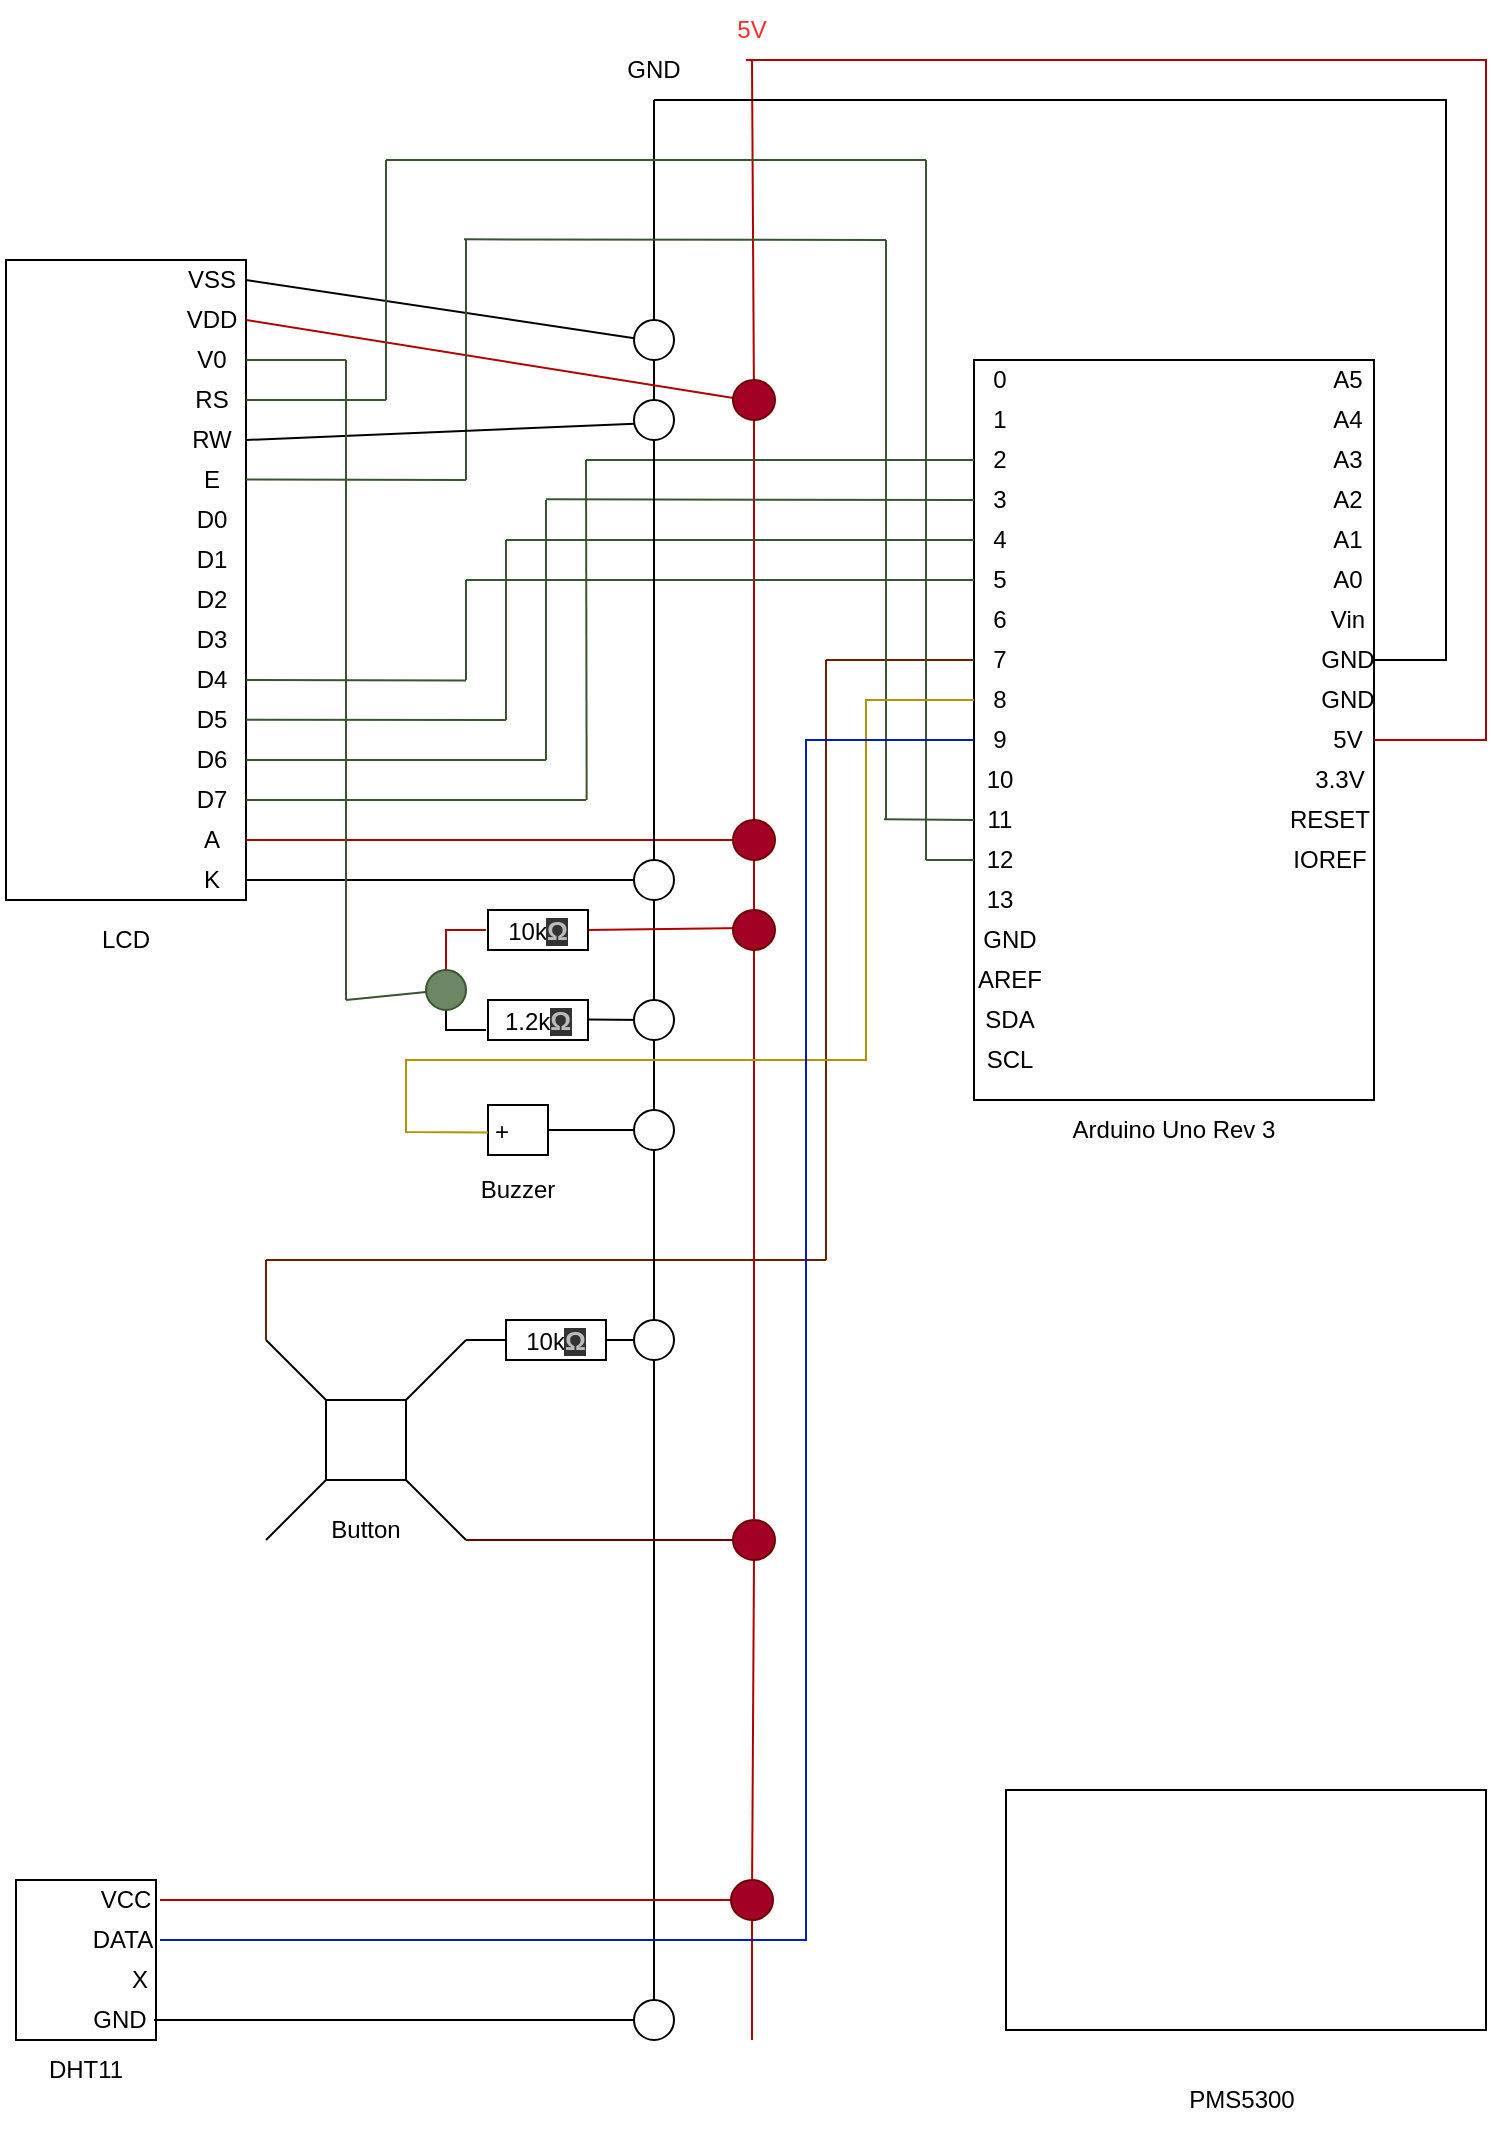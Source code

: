 <mxfile version="24.7.17">
  <diagram name="Page-1" id="9KSis5nzTVZvkQyovgwK">
    <mxGraphModel dx="1588" dy="1022" grid="1" gridSize="10" guides="1" tooltips="1" connect="1" arrows="1" fold="1" page="1" pageScale="1" pageWidth="827" pageHeight="1169" math="0" shadow="0">
      <root>
        <mxCell id="0" />
        <mxCell id="1" parent="0" />
        <mxCell id="-2femNKr4ij-wPNgYkvE-2" value="" style="rounded=0;whiteSpace=wrap;html=1;" parent="1" vertex="1">
          <mxGeometry x="70" y="180" width="120" height="320" as="geometry" />
        </mxCell>
        <mxCell id="-2femNKr4ij-wPNgYkvE-4" value="LCD" style="text;html=1;align=center;verticalAlign=middle;whiteSpace=wrap;rounded=0;" parent="1" vertex="1">
          <mxGeometry x="100" y="505" width="60" height="30" as="geometry" />
        </mxCell>
        <mxCell id="-2femNKr4ij-wPNgYkvE-6" value="5V" style="text;html=1;align=center;verticalAlign=middle;whiteSpace=wrap;rounded=0;fillColor=none;fontColor=#ff2e2e;strokeColor=none;" parent="1" vertex="1">
          <mxGeometry x="416" y="50" width="54" height="30" as="geometry" />
        </mxCell>
        <mxCell id="-2femNKr4ij-wPNgYkvE-7" value="" style="endArrow=none;html=1;rounded=0;entryX=0.5;entryY=1;entryDx=0;entryDy=0;fillColor=#e51400;strokeColor=#B20000;" parent="1" source="-2femNKr4ij-wPNgYkvE-92" target="-2femNKr4ij-wPNgYkvE-6" edge="1">
          <mxGeometry width="50" height="50" relative="1" as="geometry">
            <mxPoint x="450" y="880" as="sourcePoint" />
            <mxPoint x="484" y="220" as="targetPoint" />
          </mxGeometry>
        </mxCell>
        <mxCell id="-2femNKr4ij-wPNgYkvE-9" value="GND" style="text;html=1;align=center;verticalAlign=middle;whiteSpace=wrap;rounded=0;" parent="1" vertex="1">
          <mxGeometry x="361" y="70" width="66" height="30" as="geometry" />
        </mxCell>
        <mxCell id="-2femNKr4ij-wPNgYkvE-11" value="" style="endArrow=none;html=1;rounded=0;entryX=0.5;entryY=1;entryDx=0;entryDy=0;" parent="1" source="-2femNKr4ij-wPNgYkvE-87" target="-2femNKr4ij-wPNgYkvE-9" edge="1">
          <mxGeometry width="50" height="50" relative="1" as="geometry">
            <mxPoint x="400" y="880" as="sourcePoint" />
            <mxPoint x="364" y="400" as="targetPoint" />
          </mxGeometry>
        </mxCell>
        <mxCell id="-2femNKr4ij-wPNgYkvE-13" value="" style="rounded=0;whiteSpace=wrap;html=1;" parent="1" vertex="1">
          <mxGeometry x="554" y="230" width="200" height="370" as="geometry" />
        </mxCell>
        <mxCell id="-2femNKr4ij-wPNgYkvE-15" value="Arduino Uno Rev 3" style="text;html=1;align=center;verticalAlign=middle;whiteSpace=wrap;rounded=0;" parent="1" vertex="1">
          <mxGeometry x="594" y="600" width="120" height="30" as="geometry" />
        </mxCell>
        <mxCell id="-2femNKr4ij-wPNgYkvE-18" value="" style="rounded=0;whiteSpace=wrap;html=1;" parent="1" vertex="1">
          <mxGeometry x="230" y="750" width="40" height="40" as="geometry" />
        </mxCell>
        <mxCell id="-2femNKr4ij-wPNgYkvE-19" value="" style="rounded=0;whiteSpace=wrap;html=1;" parent="1" vertex="1">
          <mxGeometry x="75" y="990" width="70" height="80" as="geometry" />
        </mxCell>
        <mxCell id="-2femNKr4ij-wPNgYkvE-20" value="" style="rounded=0;whiteSpace=wrap;html=1;" parent="1" vertex="1">
          <mxGeometry x="311" y="602.5" width="30" height="25" as="geometry" />
        </mxCell>
        <mxCell id="-2femNKr4ij-wPNgYkvE-21" value="" style="rounded=0;whiteSpace=wrap;html=1;" parent="1" vertex="1">
          <mxGeometry x="570" y="945" width="240" height="120" as="geometry" />
        </mxCell>
        <mxCell id="-2femNKr4ij-wPNgYkvE-22" value="DHT11" style="text;html=1;align=center;verticalAlign=middle;whiteSpace=wrap;rounded=0;" parent="1" vertex="1">
          <mxGeometry x="67" y="1070" width="86" height="30" as="geometry" />
        </mxCell>
        <mxCell id="-2femNKr4ij-wPNgYkvE-23" value="Button" style="text;html=1;align=center;verticalAlign=middle;whiteSpace=wrap;rounded=0;" parent="1" vertex="1">
          <mxGeometry x="220" y="800" width="60" height="30" as="geometry" />
        </mxCell>
        <mxCell id="-2femNKr4ij-wPNgYkvE-24" value="Buzzer" style="text;html=1;align=center;verticalAlign=middle;whiteSpace=wrap;rounded=0;" parent="1" vertex="1">
          <mxGeometry x="296" y="630" width="60" height="30" as="geometry" />
        </mxCell>
        <mxCell id="-2femNKr4ij-wPNgYkvE-25" value="PMS5300" style="text;html=1;align=center;verticalAlign=middle;whiteSpace=wrap;rounded=0;" parent="1" vertex="1">
          <mxGeometry x="638" y="1085" width="100" height="30" as="geometry" />
        </mxCell>
        <mxCell id="-2femNKr4ij-wPNgYkvE-26" value="" style="endArrow=none;html=1;rounded=0;" parent="1" edge="1">
          <mxGeometry width="50" height="50" relative="1" as="geometry">
            <mxPoint x="270" y="750" as="sourcePoint" />
            <mxPoint x="300" y="720" as="targetPoint" />
          </mxGeometry>
        </mxCell>
        <mxCell id="-2femNKr4ij-wPNgYkvE-28" value="" style="endArrow=none;html=1;rounded=0;" parent="1" edge="1">
          <mxGeometry width="50" height="50" relative="1" as="geometry">
            <mxPoint x="200" y="820" as="sourcePoint" />
            <mxPoint x="230" y="790" as="targetPoint" />
          </mxGeometry>
        </mxCell>
        <mxCell id="-2femNKr4ij-wPNgYkvE-29" value="" style="endArrow=none;html=1;rounded=0;" parent="1" edge="1">
          <mxGeometry width="50" height="50" relative="1" as="geometry">
            <mxPoint x="270" y="790" as="sourcePoint" />
            <mxPoint x="300" y="820" as="targetPoint" />
          </mxGeometry>
        </mxCell>
        <mxCell id="-2femNKr4ij-wPNgYkvE-31" value="" style="endArrow=none;html=1;rounded=0;" parent="1" edge="1">
          <mxGeometry width="50" height="50" relative="1" as="geometry">
            <mxPoint x="200" y="720" as="sourcePoint" />
            <mxPoint x="230" y="750" as="targetPoint" />
          </mxGeometry>
        </mxCell>
        <mxCell id="-2femNKr4ij-wPNgYkvE-32" value="" style="endArrow=none;html=1;rounded=0;fillColor=#a20025;strokeColor=#6F0000;" parent="1" source="-2femNKr4ij-wPNgYkvE-33" edge="1">
          <mxGeometry width="50" height="50" relative="1" as="geometry">
            <mxPoint x="300" y="820" as="sourcePoint" />
            <mxPoint x="450" y="820" as="targetPoint" />
          </mxGeometry>
        </mxCell>
        <mxCell id="-2femNKr4ij-wPNgYkvE-36" value="" style="endArrow=none;html=1;rounded=0;entryX=0.5;entryY=1;entryDx=0;entryDy=0;fillColor=#e51400;strokeColor=#B20000;" parent="1" target="-2femNKr4ij-wPNgYkvE-33" edge="1" source="XQtKWVKU4zu3nfCW8F6k-6">
          <mxGeometry width="50" height="50" relative="1" as="geometry">
            <mxPoint x="444" y="1100" as="sourcePoint" />
            <mxPoint x="444" y="200" as="targetPoint" />
          </mxGeometry>
        </mxCell>
        <mxCell id="-2femNKr4ij-wPNgYkvE-37" value="" style="endArrow=none;html=1;rounded=0;" parent="1" source="-2femNKr4ij-wPNgYkvE-38" edge="1">
          <mxGeometry width="50" height="50" relative="1" as="geometry">
            <mxPoint x="300" y="720" as="sourcePoint" />
            <mxPoint x="330" y="720" as="targetPoint" />
          </mxGeometry>
        </mxCell>
        <mxCell id="-2femNKr4ij-wPNgYkvE-39" value="" style="endArrow=none;html=1;rounded=0;" parent="1" target="-2femNKr4ij-wPNgYkvE-38" edge="1">
          <mxGeometry width="50" height="50" relative="1" as="geometry">
            <mxPoint x="300" y="720" as="sourcePoint" />
            <mxPoint x="330" y="720" as="targetPoint" />
          </mxGeometry>
        </mxCell>
        <mxCell id="-2femNKr4ij-wPNgYkvE-38" value="10k&lt;b style=&quot;color: rgb(190, 187, 183); font-family: sans-serif; text-align: start; background-color: rgb(50, 51, 52);&quot;&gt;&lt;font style=&quot;font-size: 13px;&quot;&gt;Ω&lt;/font&gt;&lt;/b&gt;" style="rounded=0;whiteSpace=wrap;html=1;" parent="1" vertex="1">
          <mxGeometry x="320" y="710" width="50" height="20" as="geometry" />
        </mxCell>
        <mxCell id="-2femNKr4ij-wPNgYkvE-40" value="" style="endArrow=none;html=1;rounded=0;" parent="1" edge="1">
          <mxGeometry width="50" height="50" relative="1" as="geometry">
            <mxPoint x="390" y="720" as="sourcePoint" />
            <mxPoint x="370" y="720" as="targetPoint" />
          </mxGeometry>
        </mxCell>
        <mxCell id="-2femNKr4ij-wPNgYkvE-42" value="" style="endArrow=none;html=1;rounded=0;entryX=0.5;entryY=1;entryDx=0;entryDy=0;" parent="1" target="-2femNKr4ij-wPNgYkvE-41" edge="1" source="XQtKWVKU4zu3nfCW8F6k-9">
          <mxGeometry width="50" height="50" relative="1" as="geometry">
            <mxPoint x="394" y="1100" as="sourcePoint" />
            <mxPoint x="394" y="200" as="targetPoint" />
          </mxGeometry>
        </mxCell>
        <mxCell id="-2femNKr4ij-wPNgYkvE-41" value="" style="ellipse;whiteSpace=wrap;html=1;aspect=fixed;" parent="1" vertex="1">
          <mxGeometry x="384" y="710" width="20" height="20" as="geometry" />
        </mxCell>
        <mxCell id="-2femNKr4ij-wPNgYkvE-43" value="" style="endArrow=none;html=1;rounded=0;fillColor=#a20025;strokeColor=#6F0000;" parent="1" target="-2femNKr4ij-wPNgYkvE-33" edge="1">
          <mxGeometry width="50" height="50" relative="1" as="geometry">
            <mxPoint x="300" y="820" as="sourcePoint" />
            <mxPoint x="450" y="820" as="targetPoint" />
          </mxGeometry>
        </mxCell>
        <mxCell id="-2femNKr4ij-wPNgYkvE-33" value="" style="ellipse;whiteSpace=wrap;html=1;fillColor=#a20025;fontColor=#ffffff;strokeColor=#6F0000;" parent="1" vertex="1">
          <mxGeometry x="433.5" y="810" width="21" height="20" as="geometry" />
        </mxCell>
        <mxCell id="-2femNKr4ij-wPNgYkvE-45" value="" style="endArrow=none;html=1;rounded=0;fillColor=#a0522d;strokeColor=#6D1F00;" parent="1" edge="1">
          <mxGeometry width="50" height="50" relative="1" as="geometry">
            <mxPoint x="200" y="720" as="sourcePoint" />
            <mxPoint x="200" y="680" as="targetPoint" />
          </mxGeometry>
        </mxCell>
        <mxCell id="-2femNKr4ij-wPNgYkvE-46" value="" style="endArrow=none;html=1;rounded=0;fillColor=#a0522d;strokeColor=#6D1F00;" parent="1" edge="1">
          <mxGeometry width="50" height="50" relative="1" as="geometry">
            <mxPoint x="480" y="680" as="sourcePoint" />
            <mxPoint x="200" y="680" as="targetPoint" />
          </mxGeometry>
        </mxCell>
        <mxCell id="-2femNKr4ij-wPNgYkvE-47" value="" style="endArrow=none;html=1;rounded=0;fillColor=#a0522d;strokeColor=#6D1F00;" parent="1" edge="1">
          <mxGeometry width="50" height="50" relative="1" as="geometry">
            <mxPoint x="480" y="380" as="sourcePoint" />
            <mxPoint x="480" y="680" as="targetPoint" />
          </mxGeometry>
        </mxCell>
        <mxCell id="-2femNKr4ij-wPNgYkvE-48" value="0" style="text;html=1;align=center;verticalAlign=middle;whiteSpace=wrap;rounded=0;" parent="1" vertex="1">
          <mxGeometry x="554" y="230" width="26" height="20" as="geometry" />
        </mxCell>
        <mxCell id="-2femNKr4ij-wPNgYkvE-49" value="1" style="text;html=1;align=center;verticalAlign=middle;whiteSpace=wrap;rounded=0;" parent="1" vertex="1">
          <mxGeometry x="554" y="250" width="26" height="20" as="geometry" />
        </mxCell>
        <mxCell id="-2femNKr4ij-wPNgYkvE-50" value="2" style="text;html=1;align=center;verticalAlign=middle;whiteSpace=wrap;rounded=0;" parent="1" vertex="1">
          <mxGeometry x="554" y="270" width="26" height="20" as="geometry" />
        </mxCell>
        <mxCell id="-2femNKr4ij-wPNgYkvE-51" value="3" style="text;html=1;align=center;verticalAlign=middle;whiteSpace=wrap;rounded=0;" parent="1" vertex="1">
          <mxGeometry x="554" y="290" width="26" height="20" as="geometry" />
        </mxCell>
        <mxCell id="-2femNKr4ij-wPNgYkvE-52" value="4" style="text;html=1;align=center;verticalAlign=middle;whiteSpace=wrap;rounded=0;" parent="1" vertex="1">
          <mxGeometry x="554" y="310" width="26" height="20" as="geometry" />
        </mxCell>
        <mxCell id="-2femNKr4ij-wPNgYkvE-53" value="5" style="text;html=1;align=center;verticalAlign=middle;whiteSpace=wrap;rounded=0;" parent="1" vertex="1">
          <mxGeometry x="554" y="330" width="26" height="20" as="geometry" />
        </mxCell>
        <mxCell id="-2femNKr4ij-wPNgYkvE-54" value="6" style="text;html=1;align=center;verticalAlign=middle;whiteSpace=wrap;rounded=0;" parent="1" vertex="1">
          <mxGeometry x="554" y="350" width="26" height="20" as="geometry" />
        </mxCell>
        <mxCell id="-2femNKr4ij-wPNgYkvE-55" value="7" style="text;html=1;align=center;verticalAlign=middle;whiteSpace=wrap;rounded=0;" parent="1" vertex="1">
          <mxGeometry x="554" y="370" width="26" height="20" as="geometry" />
        </mxCell>
        <mxCell id="-2femNKr4ij-wPNgYkvE-56" value="8" style="text;html=1;align=center;verticalAlign=middle;whiteSpace=wrap;rounded=0;" parent="1" vertex="1">
          <mxGeometry x="554" y="390" width="26" height="20" as="geometry" />
        </mxCell>
        <mxCell id="-2femNKr4ij-wPNgYkvE-57" value="9" style="text;html=1;align=center;verticalAlign=middle;whiteSpace=wrap;rounded=0;" parent="1" vertex="1">
          <mxGeometry x="554" y="410" width="26" height="20" as="geometry" />
        </mxCell>
        <mxCell id="-2femNKr4ij-wPNgYkvE-58" value="10" style="text;html=1;align=center;verticalAlign=middle;whiteSpace=wrap;rounded=0;" parent="1" vertex="1">
          <mxGeometry x="554" y="430" width="26" height="20" as="geometry" />
        </mxCell>
        <mxCell id="-2femNKr4ij-wPNgYkvE-59" value="11" style="text;html=1;align=center;verticalAlign=middle;whiteSpace=wrap;rounded=0;" parent="1" vertex="1">
          <mxGeometry x="554" y="450" width="26" height="20" as="geometry" />
        </mxCell>
        <mxCell id="-2femNKr4ij-wPNgYkvE-60" value="12" style="text;html=1;align=center;verticalAlign=middle;whiteSpace=wrap;rounded=0;" parent="1" vertex="1">
          <mxGeometry x="554" y="470" width="26" height="20" as="geometry" />
        </mxCell>
        <mxCell id="-2femNKr4ij-wPNgYkvE-61" value="13" style="text;html=1;align=center;verticalAlign=middle;whiteSpace=wrap;rounded=0;" parent="1" vertex="1">
          <mxGeometry x="554" y="490" width="26" height="20" as="geometry" />
        </mxCell>
        <mxCell id="-2femNKr4ij-wPNgYkvE-62" value="GND" style="text;html=1;align=center;verticalAlign=middle;whiteSpace=wrap;rounded=0;" parent="1" vertex="1">
          <mxGeometry x="554" y="510" width="36" height="20" as="geometry" />
        </mxCell>
        <mxCell id="-2femNKr4ij-wPNgYkvE-63" value="AREF" style="text;html=1;align=center;verticalAlign=middle;whiteSpace=wrap;rounded=0;" parent="1" vertex="1">
          <mxGeometry x="554" y="530" width="36" height="20" as="geometry" />
        </mxCell>
        <mxCell id="-2femNKr4ij-wPNgYkvE-66" style="edgeStyle=orthogonalEdgeStyle;rounded=0;orthogonalLoop=1;jettySize=auto;html=1;exitX=0.5;exitY=1;exitDx=0;exitDy=0;" parent="1" source="-2femNKr4ij-wPNgYkvE-13" target="-2femNKr4ij-wPNgYkvE-13" edge="1">
          <mxGeometry relative="1" as="geometry" />
        </mxCell>
        <mxCell id="-2femNKr4ij-wPNgYkvE-67" value="" style="endArrow=none;html=1;rounded=0;fillColor=#a0522d;strokeColor=#6D1F00;entryX=0;entryY=0.5;entryDx=0;entryDy=0;" parent="1" target="-2femNKr4ij-wPNgYkvE-55" edge="1">
          <mxGeometry width="50" height="50" relative="1" as="geometry">
            <mxPoint x="480" y="380" as="sourcePoint" />
            <mxPoint x="520" y="480" as="targetPoint" />
          </mxGeometry>
        </mxCell>
        <mxCell id="-2femNKr4ij-wPNgYkvE-69" value="VSS" style="text;html=1;align=center;verticalAlign=middle;whiteSpace=wrap;rounded=0;" parent="1" vertex="1">
          <mxGeometry x="156" y="180" width="34" height="20" as="geometry" />
        </mxCell>
        <mxCell id="-2femNKr4ij-wPNgYkvE-70" value="VDD" style="text;html=1;align=center;verticalAlign=middle;whiteSpace=wrap;rounded=0;" parent="1" vertex="1">
          <mxGeometry x="156" y="200" width="34" height="20" as="geometry" />
        </mxCell>
        <mxCell id="-2femNKr4ij-wPNgYkvE-71" value="V0" style="text;html=1;align=center;verticalAlign=middle;whiteSpace=wrap;rounded=0;" parent="1" vertex="1">
          <mxGeometry x="156" y="220" width="34" height="20" as="geometry" />
        </mxCell>
        <mxCell id="-2femNKr4ij-wPNgYkvE-72" value="RS" style="text;html=1;align=center;verticalAlign=middle;whiteSpace=wrap;rounded=0;" parent="1" vertex="1">
          <mxGeometry x="156" y="240" width="34" height="20" as="geometry" />
        </mxCell>
        <mxCell id="-2femNKr4ij-wPNgYkvE-73" value="RW" style="text;html=1;align=center;verticalAlign=middle;whiteSpace=wrap;rounded=0;" parent="1" vertex="1">
          <mxGeometry x="156" y="260" width="34" height="20" as="geometry" />
        </mxCell>
        <mxCell id="-2femNKr4ij-wPNgYkvE-74" value="E" style="text;html=1;align=center;verticalAlign=middle;whiteSpace=wrap;rounded=0;" parent="1" vertex="1">
          <mxGeometry x="156" y="280" width="34" height="20" as="geometry" />
        </mxCell>
        <mxCell id="-2femNKr4ij-wPNgYkvE-75" value="D0" style="text;html=1;align=center;verticalAlign=middle;whiteSpace=wrap;rounded=0;" parent="1" vertex="1">
          <mxGeometry x="156" y="300" width="34" height="20" as="geometry" />
        </mxCell>
        <mxCell id="-2femNKr4ij-wPNgYkvE-76" value="D1" style="text;html=1;align=center;verticalAlign=middle;whiteSpace=wrap;rounded=0;" parent="1" vertex="1">
          <mxGeometry x="156" y="320" width="34" height="20" as="geometry" />
        </mxCell>
        <mxCell id="-2femNKr4ij-wPNgYkvE-77" value="D2" style="text;html=1;align=center;verticalAlign=middle;whiteSpace=wrap;rounded=0;" parent="1" vertex="1">
          <mxGeometry x="156" y="340" width="34" height="20" as="geometry" />
        </mxCell>
        <mxCell id="-2femNKr4ij-wPNgYkvE-78" value="D3" style="text;html=1;align=center;verticalAlign=middle;whiteSpace=wrap;rounded=0;" parent="1" vertex="1">
          <mxGeometry x="156" y="360" width="34" height="20" as="geometry" />
        </mxCell>
        <mxCell id="-2femNKr4ij-wPNgYkvE-79" value="D4" style="text;html=1;align=center;verticalAlign=middle;whiteSpace=wrap;rounded=0;" parent="1" vertex="1">
          <mxGeometry x="156" y="380" width="34" height="20" as="geometry" />
        </mxCell>
        <mxCell id="-2femNKr4ij-wPNgYkvE-80" value="D5" style="text;html=1;align=center;verticalAlign=middle;whiteSpace=wrap;rounded=0;" parent="1" vertex="1">
          <mxGeometry x="156" y="400" width="34" height="20" as="geometry" />
        </mxCell>
        <mxCell id="-2femNKr4ij-wPNgYkvE-81" value="D6" style="text;html=1;align=center;verticalAlign=middle;whiteSpace=wrap;rounded=0;" parent="1" vertex="1">
          <mxGeometry x="156" y="420" width="34" height="20" as="geometry" />
        </mxCell>
        <mxCell id="-2femNKr4ij-wPNgYkvE-82" value="D7" style="text;html=1;align=center;verticalAlign=middle;whiteSpace=wrap;rounded=0;" parent="1" vertex="1">
          <mxGeometry x="156" y="440" width="34" height="20" as="geometry" />
        </mxCell>
        <mxCell id="-2femNKr4ij-wPNgYkvE-83" value="A" style="text;html=1;align=center;verticalAlign=middle;whiteSpace=wrap;rounded=0;" parent="1" vertex="1">
          <mxGeometry x="156" y="460" width="34" height="20" as="geometry" />
        </mxCell>
        <mxCell id="-2femNKr4ij-wPNgYkvE-85" value="K" style="text;html=1;align=center;verticalAlign=middle;whiteSpace=wrap;rounded=0;" parent="1" vertex="1">
          <mxGeometry x="156" y="480" width="34" height="20" as="geometry" />
        </mxCell>
        <mxCell id="-2femNKr4ij-wPNgYkvE-86" value="" style="endArrow=none;html=1;rounded=0;exitX=1;exitY=0.5;exitDx=0;exitDy=0;" parent="1" source="-2femNKr4ij-wPNgYkvE-69" edge="1">
          <mxGeometry width="50" height="50" relative="1" as="geometry">
            <mxPoint x="280" y="290" as="sourcePoint" />
            <mxPoint x="390" y="220" as="targetPoint" />
          </mxGeometry>
        </mxCell>
        <mxCell id="-2femNKr4ij-wPNgYkvE-90" value="" style="endArrow=none;html=1;rounded=0;entryX=0.5;entryY=1;entryDx=0;entryDy=0;" parent="1" source="-2femNKr4ij-wPNgYkvE-127" target="-2femNKr4ij-wPNgYkvE-87" edge="1">
          <mxGeometry width="50" height="50" relative="1" as="geometry">
            <mxPoint x="394" y="710" as="sourcePoint" />
            <mxPoint x="394" y="200" as="targetPoint" />
          </mxGeometry>
        </mxCell>
        <mxCell id="-2femNKr4ij-wPNgYkvE-87" value="" style="ellipse;whiteSpace=wrap;html=1;aspect=fixed;" parent="1" vertex="1">
          <mxGeometry x="384" y="210" width="20" height="20" as="geometry" />
        </mxCell>
        <mxCell id="-2femNKr4ij-wPNgYkvE-91" value="" style="endArrow=none;html=1;rounded=0;fillColor=#e51400;strokeColor=#B20000;exitX=1;exitY=0.5;exitDx=0;exitDy=0;" parent="1" source="-2femNKr4ij-wPNgYkvE-70" edge="1">
          <mxGeometry width="50" height="50" relative="1" as="geometry">
            <mxPoint x="190" y="370" as="sourcePoint" />
            <mxPoint x="440" y="250" as="targetPoint" />
          </mxGeometry>
        </mxCell>
        <mxCell id="-2femNKr4ij-wPNgYkvE-93" value="" style="endArrow=none;html=1;rounded=0;entryX=0.5;entryY=1;entryDx=0;entryDy=0;fillColor=#e51400;strokeColor=#B20000;" parent="1" source="-2femNKr4ij-wPNgYkvE-141" target="-2femNKr4ij-wPNgYkvE-92" edge="1">
          <mxGeometry width="50" height="50" relative="1" as="geometry">
            <mxPoint x="444" y="810" as="sourcePoint" />
            <mxPoint x="444" y="200" as="targetPoint" />
          </mxGeometry>
        </mxCell>
        <mxCell id="-2femNKr4ij-wPNgYkvE-92" value="" style="ellipse;whiteSpace=wrap;html=1;fillColor=#a20025;fontColor=#ffffff;strokeColor=#6F0000;" parent="1" vertex="1">
          <mxGeometry x="433.5" y="240" width="21" height="20" as="geometry" />
        </mxCell>
        <mxCell id="-2femNKr4ij-wPNgYkvE-94" value="" style="endArrow=none;html=1;rounded=0;fillColor=#6d8764;strokeColor=#3A5431;exitX=1;exitY=0.5;exitDx=0;exitDy=0;" parent="1" source="-2femNKr4ij-wPNgYkvE-72" edge="1">
          <mxGeometry width="50" height="50" relative="1" as="geometry">
            <mxPoint x="225" y="295" as="sourcePoint" />
            <mxPoint x="260" y="250" as="targetPoint" />
          </mxGeometry>
        </mxCell>
        <mxCell id="-2femNKr4ij-wPNgYkvE-96" value="" style="endArrow=none;html=1;rounded=0;fillColor=#6d8764;strokeColor=#3A5431;exitX=1;exitY=0.5;exitDx=0;exitDy=0;" parent="1" edge="1">
          <mxGeometry width="50" height="50" relative="1" as="geometry">
            <mxPoint x="190" y="289.77" as="sourcePoint" />
            <mxPoint x="300" y="290" as="targetPoint" />
          </mxGeometry>
        </mxCell>
        <mxCell id="-2femNKr4ij-wPNgYkvE-97" value="" style="endArrow=none;html=1;rounded=0;" parent="1" edge="1">
          <mxGeometry width="50" height="50" relative="1" as="geometry">
            <mxPoint x="190" y="490" as="sourcePoint" />
            <mxPoint x="390" y="490" as="targetPoint" />
          </mxGeometry>
        </mxCell>
        <mxCell id="-2femNKr4ij-wPNgYkvE-102" value="" style="endArrow=none;html=1;rounded=0;fillColor=#e51400;strokeColor=#B20000;exitX=1;exitY=0.5;exitDx=0;exitDy=0;" parent="1" edge="1">
          <mxGeometry width="50" height="50" relative="1" as="geometry">
            <mxPoint x="190" y="470" as="sourcePoint" />
            <mxPoint x="440" y="470" as="targetPoint" />
          </mxGeometry>
        </mxCell>
        <mxCell id="-2femNKr4ij-wPNgYkvE-103" value="" style="ellipse;whiteSpace=wrap;html=1;fillColor=#a20025;fontColor=#ffffff;strokeColor=#6F0000;" parent="1" vertex="1">
          <mxGeometry x="433.5" y="460" width="21" height="20" as="geometry" />
        </mxCell>
        <mxCell id="-2femNKr4ij-wPNgYkvE-104" value="" style="endArrow=none;html=1;rounded=0;fillColor=#6d8764;strokeColor=#3A5431;exitX=1;exitY=0.5;exitDx=0;exitDy=0;" parent="1" edge="1">
          <mxGeometry width="50" height="50" relative="1" as="geometry">
            <mxPoint x="190" y="390" as="sourcePoint" />
            <mxPoint x="300" y="390.23" as="targetPoint" />
          </mxGeometry>
        </mxCell>
        <mxCell id="-2femNKr4ij-wPNgYkvE-105" value="" style="endArrow=none;html=1;rounded=0;fillColor=#6d8764;strokeColor=#3A5431;exitX=1;exitY=0.5;exitDx=0;exitDy=0;" parent="1" edge="1">
          <mxGeometry width="50" height="50" relative="1" as="geometry">
            <mxPoint x="190" y="409.84" as="sourcePoint" />
            <mxPoint x="320" y="410" as="targetPoint" />
          </mxGeometry>
        </mxCell>
        <mxCell id="-2femNKr4ij-wPNgYkvE-106" value="" style="endArrow=none;html=1;rounded=0;fillColor=#6d8764;strokeColor=#3A5431;exitX=1;exitY=0.5;exitDx=0;exitDy=0;" parent="1" edge="1">
          <mxGeometry width="50" height="50" relative="1" as="geometry">
            <mxPoint x="190" y="430" as="sourcePoint" />
            <mxPoint x="340" y="430" as="targetPoint" />
          </mxGeometry>
        </mxCell>
        <mxCell id="-2femNKr4ij-wPNgYkvE-107" value="" style="endArrow=none;html=1;rounded=0;fillColor=#6d8764;strokeColor=#3A5431;exitX=1;exitY=0.5;exitDx=0;exitDy=0;" parent="1" edge="1">
          <mxGeometry width="50" height="50" relative="1" as="geometry">
            <mxPoint x="190" y="450" as="sourcePoint" />
            <mxPoint x="360" y="450" as="targetPoint" />
          </mxGeometry>
        </mxCell>
        <mxCell id="-2femNKr4ij-wPNgYkvE-108" value="" style="endArrow=none;html=1;rounded=0;fillColor=#6d8764;strokeColor=#3A5431;" parent="1" edge="1">
          <mxGeometry width="50" height="50" relative="1" as="geometry">
            <mxPoint x="300" y="390" as="sourcePoint" />
            <mxPoint x="300" y="340" as="targetPoint" />
          </mxGeometry>
        </mxCell>
        <mxCell id="-2femNKr4ij-wPNgYkvE-109" value="" style="endArrow=none;html=1;rounded=0;fillColor=#6d8764;strokeColor=#3A5431;exitX=0;exitY=0.5;exitDx=0;exitDy=0;" parent="1" source="-2femNKr4ij-wPNgYkvE-53" edge="1">
          <mxGeometry width="50" height="50" relative="1" as="geometry">
            <mxPoint x="310" y="400" as="sourcePoint" />
            <mxPoint x="300" y="340" as="targetPoint" />
          </mxGeometry>
        </mxCell>
        <mxCell id="-2femNKr4ij-wPNgYkvE-110" value="" style="endArrow=none;html=1;rounded=0;fillColor=#6d8764;strokeColor=#3A5431;" parent="1" edge="1">
          <mxGeometry width="50" height="50" relative="1" as="geometry">
            <mxPoint x="320" y="410" as="sourcePoint" />
            <mxPoint x="320" y="320" as="targetPoint" />
          </mxGeometry>
        </mxCell>
        <mxCell id="-2femNKr4ij-wPNgYkvE-111" value="" style="endArrow=none;html=1;rounded=0;fillColor=#6d8764;strokeColor=#3A5431;exitX=0;exitY=0.5;exitDx=0;exitDy=0;" parent="1" source="-2femNKr4ij-wPNgYkvE-52" edge="1">
          <mxGeometry width="50" height="50" relative="1" as="geometry">
            <mxPoint x="564" y="350" as="sourcePoint" />
            <mxPoint x="320" y="320" as="targetPoint" />
          </mxGeometry>
        </mxCell>
        <mxCell id="-2femNKr4ij-wPNgYkvE-112" value="" style="endArrow=none;html=1;rounded=0;fillColor=#6d8764;strokeColor=#3A5431;" parent="1" edge="1">
          <mxGeometry width="50" height="50" relative="1" as="geometry">
            <mxPoint x="340" y="430" as="sourcePoint" />
            <mxPoint x="340" y="300" as="targetPoint" />
          </mxGeometry>
        </mxCell>
        <mxCell id="-2femNKr4ij-wPNgYkvE-113" value="" style="endArrow=none;html=1;rounded=0;fillColor=#6d8764;strokeColor=#3A5431;exitX=0;exitY=0.5;exitDx=0;exitDy=0;" parent="1" source="-2femNKr4ij-wPNgYkvE-51" edge="1">
          <mxGeometry width="50" height="50" relative="1" as="geometry">
            <mxPoint x="550" y="300" as="sourcePoint" />
            <mxPoint x="340" y="299.67" as="targetPoint" />
          </mxGeometry>
        </mxCell>
        <mxCell id="-2femNKr4ij-wPNgYkvE-114" value="" style="endArrow=none;html=1;rounded=0;fillColor=#6d8764;strokeColor=#3A5431;" parent="1" edge="1">
          <mxGeometry width="50" height="50" relative="1" as="geometry">
            <mxPoint x="360.33" y="450" as="sourcePoint" />
            <mxPoint x="360" y="280" as="targetPoint" />
          </mxGeometry>
        </mxCell>
        <mxCell id="-2femNKr4ij-wPNgYkvE-115" value="" style="endArrow=none;html=1;rounded=0;fillColor=#6d8764;strokeColor=#3A5431;exitX=0;exitY=0.5;exitDx=0;exitDy=0;" parent="1" source="-2femNKr4ij-wPNgYkvE-50" edge="1">
          <mxGeometry width="50" height="50" relative="1" as="geometry">
            <mxPoint x="564" y="310" as="sourcePoint" />
            <mxPoint x="360" y="280" as="targetPoint" />
          </mxGeometry>
        </mxCell>
        <mxCell id="-2femNKr4ij-wPNgYkvE-116" value="" style="endArrow=none;html=1;rounded=0;fillColor=#6d8764;strokeColor=#3A5431;" parent="1" edge="1">
          <mxGeometry width="50" height="50" relative="1" as="geometry">
            <mxPoint x="300" y="290" as="sourcePoint" />
            <mxPoint x="300" y="170" as="targetPoint" />
          </mxGeometry>
        </mxCell>
        <mxCell id="-2femNKr4ij-wPNgYkvE-118" value="" style="endArrow=none;html=1;rounded=0;fillColor=#6d8764;strokeColor=#3A5431;" parent="1" edge="1">
          <mxGeometry width="50" height="50" relative="1" as="geometry">
            <mxPoint x="260" y="250" as="sourcePoint" />
            <mxPoint x="260" y="130" as="targetPoint" />
          </mxGeometry>
        </mxCell>
        <mxCell id="-2femNKr4ij-wPNgYkvE-119" value="" style="endArrow=none;html=1;rounded=0;fillColor=#6d8764;strokeColor=#3A5431;" parent="1" edge="1">
          <mxGeometry width="50" height="50" relative="1" as="geometry">
            <mxPoint x="530" y="130" as="sourcePoint" />
            <mxPoint x="260" y="130" as="targetPoint" />
          </mxGeometry>
        </mxCell>
        <mxCell id="-2femNKr4ij-wPNgYkvE-121" value="" style="endArrow=none;html=1;rounded=0;fillColor=#6d8764;strokeColor=#3A5431;" parent="1" edge="1">
          <mxGeometry width="50" height="50" relative="1" as="geometry">
            <mxPoint x="510" y="170" as="sourcePoint" />
            <mxPoint x="299" y="169.68" as="targetPoint" />
          </mxGeometry>
        </mxCell>
        <mxCell id="-2femNKr4ij-wPNgYkvE-122" value="" style="endArrow=none;html=1;rounded=0;fillColor=#6d8764;strokeColor=#3A5431;" parent="1" edge="1">
          <mxGeometry width="50" height="50" relative="1" as="geometry">
            <mxPoint x="530" y="480" as="sourcePoint" />
            <mxPoint x="530" y="130" as="targetPoint" />
          </mxGeometry>
        </mxCell>
        <mxCell id="-2femNKr4ij-wPNgYkvE-123" value="" style="endArrow=none;html=1;rounded=0;fillColor=#6d8764;strokeColor=#3A5431;exitX=0;exitY=0.5;exitDx=0;exitDy=0;" parent="1" source="-2femNKr4ij-wPNgYkvE-60" edge="1">
          <mxGeometry width="50" height="50" relative="1" as="geometry">
            <mxPoint x="530" y="690" as="sourcePoint" />
            <mxPoint x="530" y="480" as="targetPoint" />
          </mxGeometry>
        </mxCell>
        <mxCell id="-2femNKr4ij-wPNgYkvE-125" value="" style="endArrow=none;html=1;rounded=0;exitX=1;exitY=0.5;exitDx=0;exitDy=0;entryX=0.016;entryY=0.596;entryDx=0;entryDy=0;entryPerimeter=0;" parent="1" source="-2femNKr4ij-wPNgYkvE-73" target="-2femNKr4ij-wPNgYkvE-127" edge="1">
          <mxGeometry width="50" height="50" relative="1" as="geometry">
            <mxPoint x="490" y="320" as="sourcePoint" />
            <mxPoint x="390" y="270" as="targetPoint" />
          </mxGeometry>
        </mxCell>
        <mxCell id="-2femNKr4ij-wPNgYkvE-128" value="" style="endArrow=none;html=1;rounded=0;entryX=0.5;entryY=1;entryDx=0;entryDy=0;" parent="1" source="-2femNKr4ij-wPNgYkvE-101" target="-2femNKr4ij-wPNgYkvE-127" edge="1">
          <mxGeometry width="50" height="50" relative="1" as="geometry">
            <mxPoint x="394" y="710" as="sourcePoint" />
            <mxPoint x="394" y="230" as="targetPoint" />
          </mxGeometry>
        </mxCell>
        <mxCell id="-2femNKr4ij-wPNgYkvE-127" value="" style="ellipse;whiteSpace=wrap;html=1;aspect=fixed;" parent="1" vertex="1">
          <mxGeometry x="384" y="250" width="20" height="20" as="geometry" />
        </mxCell>
        <mxCell id="-2femNKr4ij-wPNgYkvE-129" value="" style="endArrow=none;html=1;rounded=0;entryX=0.5;entryY=1;entryDx=0;entryDy=0;" parent="1" source="-2femNKr4ij-wPNgYkvE-139" target="-2femNKr4ij-wPNgYkvE-101" edge="1">
          <mxGeometry width="50" height="50" relative="1" as="geometry">
            <mxPoint x="394" y="710" as="sourcePoint" />
            <mxPoint x="394" y="270" as="targetPoint" />
          </mxGeometry>
        </mxCell>
        <mxCell id="-2femNKr4ij-wPNgYkvE-101" value="" style="ellipse;whiteSpace=wrap;html=1;aspect=fixed;" parent="1" vertex="1">
          <mxGeometry x="384" y="480" width="20" height="20" as="geometry" />
        </mxCell>
        <mxCell id="-2femNKr4ij-wPNgYkvE-130" value="" style="endArrow=none;html=1;rounded=0;fillColor=#6d8764;strokeColor=#3A5431;" parent="1" edge="1">
          <mxGeometry width="50" height="50" relative="1" as="geometry">
            <mxPoint x="510" y="460" as="sourcePoint" />
            <mxPoint x="510" y="170" as="targetPoint" />
          </mxGeometry>
        </mxCell>
        <mxCell id="-2femNKr4ij-wPNgYkvE-131" value="" style="endArrow=none;html=1;rounded=0;fillColor=#6d8764;strokeColor=#3A5431;exitX=0;exitY=0.5;exitDx=0;exitDy=0;" parent="1" source="-2femNKr4ij-wPNgYkvE-59" edge="1">
          <mxGeometry width="50" height="50" relative="1" as="geometry">
            <mxPoint x="533" y="459.57" as="sourcePoint" />
            <mxPoint x="509" y="459.57" as="targetPoint" />
          </mxGeometry>
        </mxCell>
        <mxCell id="-2femNKr4ij-wPNgYkvE-132" value="" style="endArrow=none;html=1;rounded=0;fillColor=#6d8764;strokeColor=#3A5431;exitX=1;exitY=0.5;exitDx=0;exitDy=0;" parent="1" edge="1">
          <mxGeometry width="50" height="50" relative="1" as="geometry">
            <mxPoint x="190" y="230" as="sourcePoint" />
            <mxPoint x="240" y="230" as="targetPoint" />
          </mxGeometry>
        </mxCell>
        <mxCell id="-2femNKr4ij-wPNgYkvE-133" value="" style="endArrow=none;html=1;rounded=0;fillColor=#6d8764;strokeColor=#3A5431;" parent="1" edge="1">
          <mxGeometry width="50" height="50" relative="1" as="geometry">
            <mxPoint x="240" y="550" as="sourcePoint" />
            <mxPoint x="240" y="230" as="targetPoint" />
          </mxGeometry>
        </mxCell>
        <mxCell id="-2femNKr4ij-wPNgYkvE-134" value="" style="endArrow=none;html=1;rounded=0;fillColor=#6d8764;strokeColor=#3A5431;" parent="1" source="-2femNKr4ij-wPNgYkvE-146" edge="1">
          <mxGeometry width="50" height="50" relative="1" as="geometry">
            <mxPoint x="240" y="545" as="sourcePoint" />
            <mxPoint x="293" y="545" as="targetPoint" />
          </mxGeometry>
        </mxCell>
        <mxCell id="-2femNKr4ij-wPNgYkvE-135" value="" style="endArrow=none;html=1;rounded=0;fillColor=#e51400;strokeColor=#B20000;" parent="1" edge="1">
          <mxGeometry width="50" height="50" relative="1" as="geometry">
            <mxPoint x="360" y="515" as="sourcePoint" />
            <mxPoint x="440" y="514" as="targetPoint" />
          </mxGeometry>
        </mxCell>
        <mxCell id="-2femNKr4ij-wPNgYkvE-136" value="10k&lt;b style=&quot;color: rgb(190, 187, 183); font-family: sans-serif; text-align: start; background-color: rgb(50, 51, 52);&quot;&gt;&lt;font style=&quot;font-size: 13px;&quot;&gt;Ω&lt;/font&gt;&lt;/b&gt;" style="rounded=0;whiteSpace=wrap;html=1;" parent="1" vertex="1">
          <mxGeometry x="311" y="505" width="50" height="20" as="geometry" />
        </mxCell>
        <mxCell id="-2femNKr4ij-wPNgYkvE-137" value="1.2k&lt;b style=&quot;color: rgb(190, 187, 183); font-family: sans-serif; text-align: start; background-color: rgb(50, 51, 52);&quot;&gt;&lt;font style=&quot;font-size: 13px;&quot;&gt;Ω&lt;/font&gt;&lt;/b&gt;" style="rounded=0;whiteSpace=wrap;html=1;" parent="1" vertex="1">
          <mxGeometry x="311" y="550" width="50" height="20" as="geometry" />
        </mxCell>
        <mxCell id="-2femNKr4ij-wPNgYkvE-138" value="" style="endArrow=none;html=1;rounded=0;" parent="1" edge="1">
          <mxGeometry width="50" height="50" relative="1" as="geometry">
            <mxPoint x="361" y="559.72" as="sourcePoint" />
            <mxPoint x="390" y="560" as="targetPoint" />
          </mxGeometry>
        </mxCell>
        <mxCell id="-2femNKr4ij-wPNgYkvE-140" value="" style="endArrow=none;html=1;rounded=0;entryX=0.5;entryY=1;entryDx=0;entryDy=0;" parent="1" source="1Lw4i4zbZHSfUQySB-gk-2" target="-2femNKr4ij-wPNgYkvE-139" edge="1">
          <mxGeometry width="50" height="50" relative="1" as="geometry">
            <mxPoint x="394" y="710" as="sourcePoint" />
            <mxPoint x="394" y="500" as="targetPoint" />
          </mxGeometry>
        </mxCell>
        <mxCell id="-2femNKr4ij-wPNgYkvE-139" value="" style="ellipse;whiteSpace=wrap;html=1;aspect=fixed;" parent="1" vertex="1">
          <mxGeometry x="384" y="550" width="20" height="20" as="geometry" />
        </mxCell>
        <mxCell id="-2femNKr4ij-wPNgYkvE-142" value="" style="endArrow=none;html=1;rounded=0;entryX=0.5;entryY=1;entryDx=0;entryDy=0;fillColor=#e51400;strokeColor=#B20000;" parent="1" source="-2femNKr4ij-wPNgYkvE-33" target="-2femNKr4ij-wPNgYkvE-141" edge="1">
          <mxGeometry width="50" height="50" relative="1" as="geometry">
            <mxPoint x="444" y="810" as="sourcePoint" />
            <mxPoint x="444" y="260" as="targetPoint" />
          </mxGeometry>
        </mxCell>
        <mxCell id="-2femNKr4ij-wPNgYkvE-141" value="" style="ellipse;whiteSpace=wrap;html=1;fillColor=#a20025;fontColor=#ffffff;strokeColor=#6F0000;" parent="1" vertex="1">
          <mxGeometry x="433.5" y="505" width="21" height="20" as="geometry" />
        </mxCell>
        <mxCell id="-2femNKr4ij-wPNgYkvE-143" value="" style="endArrow=none;html=1;rounded=0;fillColor=#e51400;strokeColor=#B20000;" parent="1" edge="1">
          <mxGeometry width="50" height="50" relative="1" as="geometry">
            <mxPoint x="290" y="545" as="sourcePoint" />
            <mxPoint x="310" y="515" as="targetPoint" />
            <Array as="points">
              <mxPoint x="290" y="515" />
            </Array>
          </mxGeometry>
        </mxCell>
        <mxCell id="-2femNKr4ij-wPNgYkvE-144" value="" style="endArrow=none;html=1;rounded=0;" parent="1" edge="1">
          <mxGeometry width="50" height="50" relative="1" as="geometry">
            <mxPoint x="290" y="545" as="sourcePoint" />
            <mxPoint x="310" y="565" as="targetPoint" />
            <Array as="points">
              <mxPoint x="290" y="565" />
            </Array>
          </mxGeometry>
        </mxCell>
        <mxCell id="-2femNKr4ij-wPNgYkvE-147" value="" style="endArrow=none;html=1;rounded=0;fillColor=#6d8764;strokeColor=#3A5431;" parent="1" target="-2femNKr4ij-wPNgYkvE-146" edge="1">
          <mxGeometry width="50" height="50" relative="1" as="geometry">
            <mxPoint x="240" y="550" as="sourcePoint" />
            <mxPoint x="293" y="600" as="targetPoint" />
          </mxGeometry>
        </mxCell>
        <mxCell id="-2femNKr4ij-wPNgYkvE-146" value="" style="ellipse;whiteSpace=wrap;html=1;aspect=fixed;fillColor=#6d8764;fontColor=#ffffff;strokeColor=#3A5431;" parent="1" vertex="1">
          <mxGeometry x="280" y="535" width="20" height="20" as="geometry" />
        </mxCell>
        <mxCell id="1Lw4i4zbZHSfUQySB-gk-1" value="" style="endArrow=none;html=1;rounded=0;exitX=1;exitY=0.5;exitDx=0;exitDy=0;" parent="1" source="-2femNKr4ij-wPNgYkvE-20" edge="1">
          <mxGeometry width="50" height="50" relative="1" as="geometry">
            <mxPoint x="380" y="620" as="sourcePoint" />
            <mxPoint x="390" y="615" as="targetPoint" />
          </mxGeometry>
        </mxCell>
        <mxCell id="1Lw4i4zbZHSfUQySB-gk-3" value="" style="endArrow=none;html=1;rounded=0;entryX=0.5;entryY=1;entryDx=0;entryDy=0;" parent="1" source="-2femNKr4ij-wPNgYkvE-41" target="1Lw4i4zbZHSfUQySB-gk-2" edge="1">
          <mxGeometry width="50" height="50" relative="1" as="geometry">
            <mxPoint x="394" y="710" as="sourcePoint" />
            <mxPoint x="394" y="570" as="targetPoint" />
          </mxGeometry>
        </mxCell>
        <mxCell id="1Lw4i4zbZHSfUQySB-gk-2" value="" style="ellipse;whiteSpace=wrap;html=1;aspect=fixed;" parent="1" vertex="1">
          <mxGeometry x="384" y="605" width="20" height="20" as="geometry" />
        </mxCell>
        <mxCell id="1Lw4i4zbZHSfUQySB-gk-4" value="+" style="text;html=1;align=center;verticalAlign=middle;whiteSpace=wrap;rounded=0;" parent="1" vertex="1">
          <mxGeometry x="311" y="602.5" width="14" height="27.5" as="geometry" />
        </mxCell>
        <mxCell id="1Lw4i4zbZHSfUQySB-gk-5" value="" style="endArrow=none;html=1;rounded=0;entryX=0;entryY=0.5;entryDx=0;entryDy=0;fillColor=#e3c800;strokeColor=#B09500;exitX=0;exitY=0.5;exitDx=0;exitDy=0;" parent="1" source="-2femNKr4ij-wPNgYkvE-56" target="1Lw4i4zbZHSfUQySB-gk-4" edge="1">
          <mxGeometry width="50" height="50" relative="1" as="geometry">
            <mxPoint x="520" y="400" as="sourcePoint" />
            <mxPoint x="296" y="610" as="targetPoint" />
            <Array as="points">
              <mxPoint x="500" y="400" />
              <mxPoint x="500" y="580" />
              <mxPoint x="270" y="580" />
              <mxPoint x="270" y="616" />
            </Array>
          </mxGeometry>
        </mxCell>
        <mxCell id="1Lw4i4zbZHSfUQySB-gk-6" value="GND" style="text;html=1;align=center;verticalAlign=middle;whiteSpace=wrap;rounded=0;" parent="1" vertex="1">
          <mxGeometry x="728" y="370" width="26" height="20" as="geometry" />
        </mxCell>
        <mxCell id="1Lw4i4zbZHSfUQySB-gk-7" value="GND" style="text;html=1;align=center;verticalAlign=middle;whiteSpace=wrap;rounded=0;" parent="1" vertex="1">
          <mxGeometry x="728" y="390" width="26" height="20" as="geometry" />
        </mxCell>
        <mxCell id="1Lw4i4zbZHSfUQySB-gk-8" value="5V" style="text;html=1;align=center;verticalAlign=middle;whiteSpace=wrap;rounded=0;" parent="1" vertex="1">
          <mxGeometry x="728" y="410" width="26" height="20" as="geometry" />
        </mxCell>
        <mxCell id="1Lw4i4zbZHSfUQySB-gk-9" value="" style="endArrow=none;html=1;rounded=0;exitX=1;exitY=0.5;exitDx=0;exitDy=0;entryX=0.5;entryY=1;entryDx=0;entryDy=0;" parent="1" source="1Lw4i4zbZHSfUQySB-gk-6" target="-2femNKr4ij-wPNgYkvE-9" edge="1">
          <mxGeometry width="50" height="50" relative="1" as="geometry">
            <mxPoint x="690" y="350" as="sourcePoint" />
            <mxPoint x="320" y="100" as="targetPoint" />
            <Array as="points">
              <mxPoint x="790" y="380" />
              <mxPoint x="790" y="100" />
              <mxPoint x="394" y="100" />
            </Array>
          </mxGeometry>
        </mxCell>
        <mxCell id="1Lw4i4zbZHSfUQySB-gk-10" value="" style="endArrow=none;html=1;rounded=0;fillColor=#e51400;strokeColor=#B20000;exitX=1;exitY=0.5;exitDx=0;exitDy=0;" parent="1" source="1Lw4i4zbZHSfUQySB-gk-8" edge="1">
          <mxGeometry width="50" height="50" relative="1" as="geometry">
            <mxPoint x="820" y="422.5" as="sourcePoint" />
            <mxPoint x="440" y="80" as="targetPoint" />
            <Array as="points">
              <mxPoint x="810" y="420" />
              <mxPoint x="810" y="80" />
            </Array>
          </mxGeometry>
        </mxCell>
        <mxCell id="XQtKWVKU4zu3nfCW8F6k-1" value="VCC" style="text;html=1;align=center;verticalAlign=middle;whiteSpace=wrap;rounded=0;" vertex="1" parent="1">
          <mxGeometry x="113" y="990" width="34" height="20" as="geometry" />
        </mxCell>
        <mxCell id="XQtKWVKU4zu3nfCW8F6k-2" value="DATA" style="text;html=1;align=center;verticalAlign=middle;whiteSpace=wrap;rounded=0;" vertex="1" parent="1">
          <mxGeometry x="110" y="1010" width="37" height="20" as="geometry" />
        </mxCell>
        <mxCell id="XQtKWVKU4zu3nfCW8F6k-3" value="X" style="text;html=1;align=center;verticalAlign=middle;whiteSpace=wrap;rounded=0;" vertex="1" parent="1">
          <mxGeometry x="130" y="1030" width="14" height="20" as="geometry" />
        </mxCell>
        <mxCell id="XQtKWVKU4zu3nfCW8F6k-4" value="GND" style="text;html=1;align=center;verticalAlign=middle;whiteSpace=wrap;rounded=0;" vertex="1" parent="1">
          <mxGeometry x="110" y="1050" width="34" height="20" as="geometry" />
        </mxCell>
        <mxCell id="XQtKWVKU4zu3nfCW8F6k-5" value="" style="endArrow=none;html=1;rounded=0;fillColor=#e51400;strokeColor=#B20000;exitX=1;exitY=0.5;exitDx=0;exitDy=0;" edge="1" parent="1" source="XQtKWVKU4zu3nfCW8F6k-1">
          <mxGeometry width="50" height="50" relative="1" as="geometry">
            <mxPoint x="230" y="1155" as="sourcePoint" />
            <mxPoint x="440" y="1000" as="targetPoint" />
          </mxGeometry>
        </mxCell>
        <mxCell id="XQtKWVKU4zu3nfCW8F6k-7" value="" style="endArrow=none;html=1;rounded=0;entryX=0.5;entryY=1;entryDx=0;entryDy=0;fillColor=#e51400;strokeColor=#B20000;" edge="1" parent="1" target="XQtKWVKU4zu3nfCW8F6k-6">
          <mxGeometry width="50" height="50" relative="1" as="geometry">
            <mxPoint x="443" y="1070" as="sourcePoint" />
            <mxPoint x="444" y="830" as="targetPoint" />
          </mxGeometry>
        </mxCell>
        <mxCell id="XQtKWVKU4zu3nfCW8F6k-6" value="" style="ellipse;whiteSpace=wrap;html=1;fillColor=#a20025;fontColor=#ffffff;strokeColor=#6F0000;" vertex="1" parent="1">
          <mxGeometry x="432.5" y="990" width="21" height="20" as="geometry" />
        </mxCell>
        <mxCell id="XQtKWVKU4zu3nfCW8F6k-8" value="" style="endArrow=none;html=1;rounded=0;exitX=1;exitY=0.5;exitDx=0;exitDy=0;" edge="1" parent="1" source="XQtKWVKU4zu3nfCW8F6k-4">
          <mxGeometry width="50" height="50" relative="1" as="geometry">
            <mxPoint x="310" y="730" as="sourcePoint" />
            <mxPoint x="390" y="1060" as="targetPoint" />
          </mxGeometry>
        </mxCell>
        <mxCell id="XQtKWVKU4zu3nfCW8F6k-9" value="" style="ellipse;whiteSpace=wrap;html=1;aspect=fixed;" vertex="1" parent="1">
          <mxGeometry x="384" y="1050" width="20" height="20" as="geometry" />
        </mxCell>
        <mxCell id="XQtKWVKU4zu3nfCW8F6k-11" value="" style="endArrow=none;html=1;rounded=0;fillColor=#0050ef;strokeColor=#001DBC;entryX=1;entryY=0.5;entryDx=0;entryDy=0;exitX=0;exitY=0.5;exitDx=0;exitDy=0;" edge="1" parent="1" source="-2femNKr4ij-wPNgYkvE-57" target="XQtKWVKU4zu3nfCW8F6k-2">
          <mxGeometry width="50" height="50" relative="1" as="geometry">
            <mxPoint x="470" y="410" as="sourcePoint" />
            <mxPoint x="190" y="1019.29" as="targetPoint" />
            <Array as="points">
              <mxPoint x="470" y="420" />
              <mxPoint x="470" y="1020" />
            </Array>
          </mxGeometry>
        </mxCell>
        <mxCell id="XQtKWVKU4zu3nfCW8F6k-12" value="A5&lt;span style=&quot;color: rgba(0, 0, 0, 0); font-family: monospace; font-size: 0px; text-align: start; text-wrap: nowrap;&quot;&gt;%3CmxGraphModel%3E%3Croot%3E%3CmxCell%20id%3D%220%22%2F%3E%3CmxCell%20id%3D%221%22%20parent%3D%220%22%2F%3E%3CmxCell%20id%3D%222%22%20value%3D%22GND%22%20style%3D%22text%3Bhtml%3D1%3Balign%3Dcenter%3BverticalAlign%3Dmiddle%3BwhiteSpace%3Dwrap%3Brounded%3D0%3B%22%20vertex%3D%221%22%20parent%3D%221%22%3E%3CmxGeometry%20x%3D%22728%22%20y%3D%22370%22%20width%3D%2226%22%20height%3D%2220%22%20as%3D%22geometry%22%2F%3E%3C%2FmxCell%3E%3C%2Froot%3E%3C%2FmxGraphModel%3E&lt;/span&gt;" style="text;html=1;align=center;verticalAlign=middle;whiteSpace=wrap;rounded=0;" vertex="1" parent="1">
          <mxGeometry x="728" y="230" width="26" height="20" as="geometry" />
        </mxCell>
        <mxCell id="XQtKWVKU4zu3nfCW8F6k-13" value="A4&lt;span style=&quot;color: rgba(0, 0, 0, 0); font-family: monospace; font-size: 0px; text-align: start; text-wrap: nowrap;&quot;&gt;%3CmxGraphModel%3E%3Croot%3E%3CmxCell%20id%3D%220%22%2F%3E%3CmxCell%20id%3D%221%22%20parent%3D%220%22%2F%3E%3CmxCell%20id%3D%222%22%20value%3D%22GND%22%20style%3D%22text%3Bhtml%3D1%3Balign%3Dcenter%3BverticalAlign%3Dmiddle%3BwhiteSpace%3Dwrap%3Brounded%3D0%3B%22%20vertex%3D%221%22%20parent%3D%221%22%3E%3CmxGeometry%20x%3D%22728%22%20y%3D%22370%22%20width%3D%2226%22%20height%3D%2220%22%20as%3D%22geometry%22%2F%3E%3C%2FmxCell%3E%3C%2Froot%3E%3C%2FmxGraphModel%34&lt;/span&gt;" style="text;html=1;align=center;verticalAlign=middle;whiteSpace=wrap;rounded=0;" vertex="1" parent="1">
          <mxGeometry x="728" y="250" width="26" height="20" as="geometry" />
        </mxCell>
        <mxCell id="XQtKWVKU4zu3nfCW8F6k-14" value="A3&lt;span style=&quot;color: rgba(0, 0, 0, 0); font-family: monospace; font-size: 0px; text-align: start; text-wrap: nowrap;&quot;&gt;%3CmxGraphModel%3E%3Croot%3E%3CmxCell%20id%3D%220%22%2F%3E%3CmxCell%20id%3D%221%22%20parent%3D%220%22%2F%3E%3CmxCell%20id%3D%222%22%20value%3D%22GND%22%20style%3D%22text%3Bhtml%3D1%3Balign%3Dcenter%3BverticalAlign%3Dmiddle%3BwhiteSpace%3Dwrap%3Brounded%3D0%3B%22%20vertex%3D%221%22%20parent%3D%221%22%3E%3CmxGeometry%20x%3D%22728%22%20y%3D%22370%22%20width%3D%2226%22%20height%3D%2220%22%20as%3D%22geometry%22%2F%3E%3C%2FmxCell%3E%3C%2Froot%3E%3C%2FmxGraphModel%3E&lt;/span&gt;" style="text;html=1;align=center;verticalAlign=middle;whiteSpace=wrap;rounded=0;" vertex="1" parent="1">
          <mxGeometry x="728" y="270" width="26" height="20" as="geometry" />
        </mxCell>
        <mxCell id="XQtKWVKU4zu3nfCW8F6k-15" value="A2&lt;span style=&quot;color: rgba(0, 0, 0, 0); font-family: monospace; font-size: 0px; text-align: start; text-wrap: nowrap;&quot;&gt;%3CmxGraphModel%3E%3Croot%3E%3CmxCell%20id%3D%220%22%2F%3E%3CmxCell%20id%3D%221%22%20parent%3D%220%22%2F%3E%3CmxCell%20id%3D%222%22%20value%3D%22GND%22%20style%3D%22text%3Bhtml%3D1%3Balign%3Dcenter%3BverticalAlign%3Dmiddle%3BwhiteSpace%3Dwrap%3Brounded%3D0%3B%22%20vertex%3D%221%22%20parent%3D%221%22%3E%3CmxGeometry%20x%3D%22728%22%20y%3D%22370%22%20width%3D%2226%22%20height%3D%2220%22%20as%3D%22geometry%22%2F%3E%3C%2FmxCell%3E%3C%2Froot%3E%3C%2FmxGraphModel%3E&lt;/span&gt;" style="text;html=1;align=center;verticalAlign=middle;whiteSpace=wrap;rounded=0;" vertex="1" parent="1">
          <mxGeometry x="728" y="290" width="26" height="20" as="geometry" />
        </mxCell>
        <mxCell id="XQtKWVKU4zu3nfCW8F6k-16" value="A1&lt;span style=&quot;color: rgba(0, 0, 0, 0); font-family: monospace; font-size: 0px; text-align: start; text-wrap: nowrap;&quot;&gt;%3CmxGraphModel%3E%3Croot%3E%3CmxCell%20id%3D%220%22%2F%3E%3CmxCell%20id%3D%221%22%20parent%3D%220%22%2F%3E%3CmxCell%20id%3D%222%22%20value%3D%22GND%22%20style%3D%22text%3Bhtml%3D1%3Balign%3Dcenter%3BverticalAlign%3Dmiddle%3BwhiteSpace%3Dwrap%3Brounded%3D0%3B%22%20vertex%3D%221%22%20parent%3D%221%22%3E%3CmxGeometry%20x%3D%22728%22%20y%3D%22370%22%20width%3D%2226%22%20height%3D%2220%22%20as%3D%22geometry%22%2F%3E%3C%2FmxCell%3E%3C%2Froot%3E%3C%2FmxGraphModel%31&lt;/span&gt;" style="text;html=1;align=center;verticalAlign=middle;whiteSpace=wrap;rounded=0;" vertex="1" parent="1">
          <mxGeometry x="728" y="310" width="26" height="20" as="geometry" />
        </mxCell>
        <mxCell id="XQtKWVKU4zu3nfCW8F6k-17" value="A0&lt;span style=&quot;color: rgba(0, 0, 0, 0); font-family: monospace; font-size: 0px; text-align: start; text-wrap: nowrap;&quot;&gt;%3CmxGraphModel%3E%3Croot%3E%3CmxCell%20id%3D%220%22%2F%3E%3CmxCell%20id%3D%221%22%20parent%3D%220%22%2F%3E%3CmxCell%20id%3D%222%22%20value%3D%22GND%22%20style%3D%22text%3Bhtml%3D1%3Balign%3Dcenter%3BverticalAlign%3Dmiddle%3BwhiteSpace%3Dwrap%3Brounded%3D0%3B%22%20vertex%3D%221%22%20parent%3D%221%22%3E%3CmxGeometry%20x%3D%22728%22%20y%3D%22370%22%20width%3D%2226%22%20height%3D%2220%22%20as%3D%22geometry%22%2F%3E%3C%2FmxCell%3E%3C%2Froot%3E%3C%2FmxGraphModel%31&lt;/span&gt;" style="text;html=1;align=center;verticalAlign=middle;whiteSpace=wrap;rounded=0;" vertex="1" parent="1">
          <mxGeometry x="728" y="330" width="26" height="20" as="geometry" />
        </mxCell>
        <mxCell id="XQtKWVKU4zu3nfCW8F6k-18" value="Vin" style="text;html=1;align=center;verticalAlign=middle;whiteSpace=wrap;rounded=0;" vertex="1" parent="1">
          <mxGeometry x="728" y="350" width="26" height="20" as="geometry" />
        </mxCell>
        <mxCell id="XQtKWVKU4zu3nfCW8F6k-19" value="3.3V" style="text;html=1;align=center;verticalAlign=middle;whiteSpace=wrap;rounded=0;" vertex="1" parent="1">
          <mxGeometry x="720" y="430" width="34" height="20" as="geometry" />
        </mxCell>
        <mxCell id="XQtKWVKU4zu3nfCW8F6k-20" value="RESET" style="text;html=1;align=center;verticalAlign=middle;whiteSpace=wrap;rounded=0;" vertex="1" parent="1">
          <mxGeometry x="710" y="450" width="44" height="20" as="geometry" />
        </mxCell>
        <mxCell id="XQtKWVKU4zu3nfCW8F6k-21" value="IOREF" style="text;html=1;align=center;verticalAlign=middle;whiteSpace=wrap;rounded=0;" vertex="1" parent="1">
          <mxGeometry x="710" y="470" width="44" height="20" as="geometry" />
        </mxCell>
        <mxCell id="XQtKWVKU4zu3nfCW8F6k-22" value="SDA" style="text;html=1;align=center;verticalAlign=middle;whiteSpace=wrap;rounded=0;" vertex="1" parent="1">
          <mxGeometry x="554" y="550" width="36" height="20" as="geometry" />
        </mxCell>
        <mxCell id="XQtKWVKU4zu3nfCW8F6k-23" value="SCL" style="text;html=1;align=center;verticalAlign=middle;whiteSpace=wrap;rounded=0;" vertex="1" parent="1">
          <mxGeometry x="554" y="570" width="36" height="20" as="geometry" />
        </mxCell>
      </root>
    </mxGraphModel>
  </diagram>
</mxfile>
